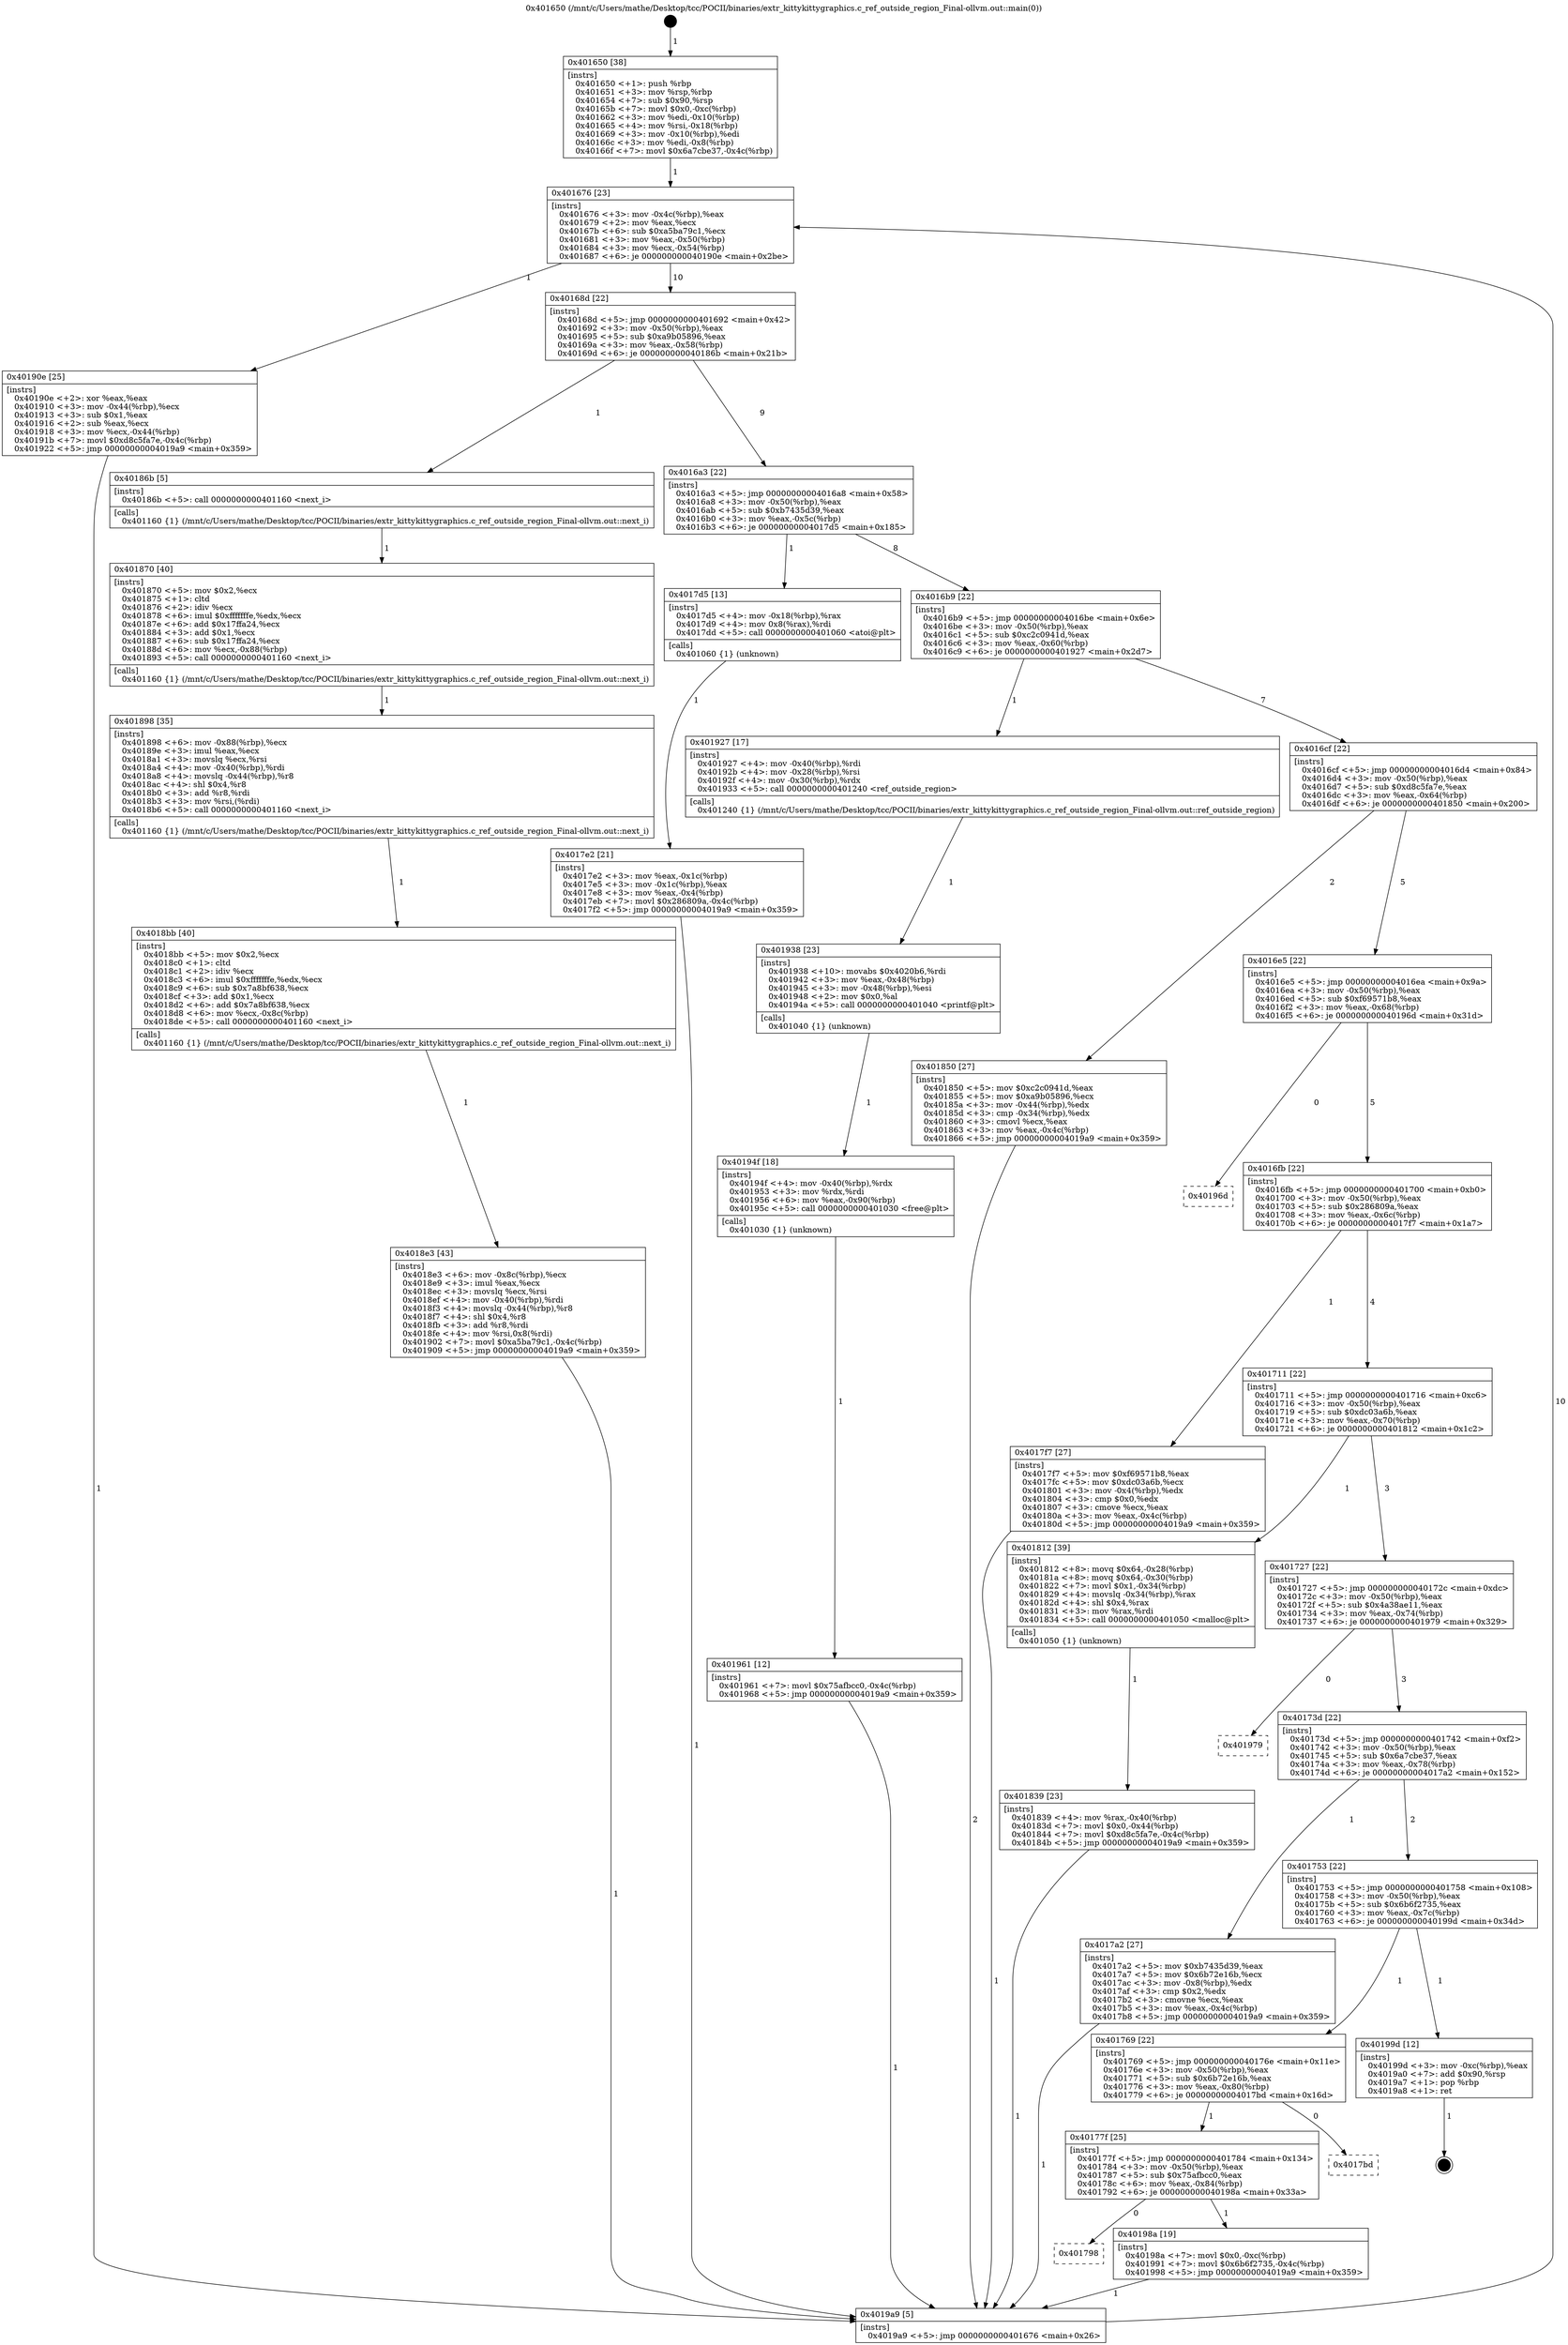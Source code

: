 digraph "0x401650" {
  label = "0x401650 (/mnt/c/Users/mathe/Desktop/tcc/POCII/binaries/extr_kittykittygraphics.c_ref_outside_region_Final-ollvm.out::main(0))"
  labelloc = "t"
  node[shape=record]

  Entry [label="",width=0.3,height=0.3,shape=circle,fillcolor=black,style=filled]
  "0x401676" [label="{
     0x401676 [23]\l
     | [instrs]\l
     &nbsp;&nbsp;0x401676 \<+3\>: mov -0x4c(%rbp),%eax\l
     &nbsp;&nbsp;0x401679 \<+2\>: mov %eax,%ecx\l
     &nbsp;&nbsp;0x40167b \<+6\>: sub $0xa5ba79c1,%ecx\l
     &nbsp;&nbsp;0x401681 \<+3\>: mov %eax,-0x50(%rbp)\l
     &nbsp;&nbsp;0x401684 \<+3\>: mov %ecx,-0x54(%rbp)\l
     &nbsp;&nbsp;0x401687 \<+6\>: je 000000000040190e \<main+0x2be\>\l
  }"]
  "0x40190e" [label="{
     0x40190e [25]\l
     | [instrs]\l
     &nbsp;&nbsp;0x40190e \<+2\>: xor %eax,%eax\l
     &nbsp;&nbsp;0x401910 \<+3\>: mov -0x44(%rbp),%ecx\l
     &nbsp;&nbsp;0x401913 \<+3\>: sub $0x1,%eax\l
     &nbsp;&nbsp;0x401916 \<+2\>: sub %eax,%ecx\l
     &nbsp;&nbsp;0x401918 \<+3\>: mov %ecx,-0x44(%rbp)\l
     &nbsp;&nbsp;0x40191b \<+7\>: movl $0xd8c5fa7e,-0x4c(%rbp)\l
     &nbsp;&nbsp;0x401922 \<+5\>: jmp 00000000004019a9 \<main+0x359\>\l
  }"]
  "0x40168d" [label="{
     0x40168d [22]\l
     | [instrs]\l
     &nbsp;&nbsp;0x40168d \<+5\>: jmp 0000000000401692 \<main+0x42\>\l
     &nbsp;&nbsp;0x401692 \<+3\>: mov -0x50(%rbp),%eax\l
     &nbsp;&nbsp;0x401695 \<+5\>: sub $0xa9b05896,%eax\l
     &nbsp;&nbsp;0x40169a \<+3\>: mov %eax,-0x58(%rbp)\l
     &nbsp;&nbsp;0x40169d \<+6\>: je 000000000040186b \<main+0x21b\>\l
  }"]
  Exit [label="",width=0.3,height=0.3,shape=circle,fillcolor=black,style=filled,peripheries=2]
  "0x40186b" [label="{
     0x40186b [5]\l
     | [instrs]\l
     &nbsp;&nbsp;0x40186b \<+5\>: call 0000000000401160 \<next_i\>\l
     | [calls]\l
     &nbsp;&nbsp;0x401160 \{1\} (/mnt/c/Users/mathe/Desktop/tcc/POCII/binaries/extr_kittykittygraphics.c_ref_outside_region_Final-ollvm.out::next_i)\l
  }"]
  "0x4016a3" [label="{
     0x4016a3 [22]\l
     | [instrs]\l
     &nbsp;&nbsp;0x4016a3 \<+5\>: jmp 00000000004016a8 \<main+0x58\>\l
     &nbsp;&nbsp;0x4016a8 \<+3\>: mov -0x50(%rbp),%eax\l
     &nbsp;&nbsp;0x4016ab \<+5\>: sub $0xb7435d39,%eax\l
     &nbsp;&nbsp;0x4016b0 \<+3\>: mov %eax,-0x5c(%rbp)\l
     &nbsp;&nbsp;0x4016b3 \<+6\>: je 00000000004017d5 \<main+0x185\>\l
  }"]
  "0x401798" [label="{
     0x401798\l
  }", style=dashed]
  "0x4017d5" [label="{
     0x4017d5 [13]\l
     | [instrs]\l
     &nbsp;&nbsp;0x4017d5 \<+4\>: mov -0x18(%rbp),%rax\l
     &nbsp;&nbsp;0x4017d9 \<+4\>: mov 0x8(%rax),%rdi\l
     &nbsp;&nbsp;0x4017dd \<+5\>: call 0000000000401060 \<atoi@plt\>\l
     | [calls]\l
     &nbsp;&nbsp;0x401060 \{1\} (unknown)\l
  }"]
  "0x4016b9" [label="{
     0x4016b9 [22]\l
     | [instrs]\l
     &nbsp;&nbsp;0x4016b9 \<+5\>: jmp 00000000004016be \<main+0x6e\>\l
     &nbsp;&nbsp;0x4016be \<+3\>: mov -0x50(%rbp),%eax\l
     &nbsp;&nbsp;0x4016c1 \<+5\>: sub $0xc2c0941d,%eax\l
     &nbsp;&nbsp;0x4016c6 \<+3\>: mov %eax,-0x60(%rbp)\l
     &nbsp;&nbsp;0x4016c9 \<+6\>: je 0000000000401927 \<main+0x2d7\>\l
  }"]
  "0x40198a" [label="{
     0x40198a [19]\l
     | [instrs]\l
     &nbsp;&nbsp;0x40198a \<+7\>: movl $0x0,-0xc(%rbp)\l
     &nbsp;&nbsp;0x401991 \<+7\>: movl $0x6b6f2735,-0x4c(%rbp)\l
     &nbsp;&nbsp;0x401998 \<+5\>: jmp 00000000004019a9 \<main+0x359\>\l
  }"]
  "0x401927" [label="{
     0x401927 [17]\l
     | [instrs]\l
     &nbsp;&nbsp;0x401927 \<+4\>: mov -0x40(%rbp),%rdi\l
     &nbsp;&nbsp;0x40192b \<+4\>: mov -0x28(%rbp),%rsi\l
     &nbsp;&nbsp;0x40192f \<+4\>: mov -0x30(%rbp),%rdx\l
     &nbsp;&nbsp;0x401933 \<+5\>: call 0000000000401240 \<ref_outside_region\>\l
     | [calls]\l
     &nbsp;&nbsp;0x401240 \{1\} (/mnt/c/Users/mathe/Desktop/tcc/POCII/binaries/extr_kittykittygraphics.c_ref_outside_region_Final-ollvm.out::ref_outside_region)\l
  }"]
  "0x4016cf" [label="{
     0x4016cf [22]\l
     | [instrs]\l
     &nbsp;&nbsp;0x4016cf \<+5\>: jmp 00000000004016d4 \<main+0x84\>\l
     &nbsp;&nbsp;0x4016d4 \<+3\>: mov -0x50(%rbp),%eax\l
     &nbsp;&nbsp;0x4016d7 \<+5\>: sub $0xd8c5fa7e,%eax\l
     &nbsp;&nbsp;0x4016dc \<+3\>: mov %eax,-0x64(%rbp)\l
     &nbsp;&nbsp;0x4016df \<+6\>: je 0000000000401850 \<main+0x200\>\l
  }"]
  "0x40177f" [label="{
     0x40177f [25]\l
     | [instrs]\l
     &nbsp;&nbsp;0x40177f \<+5\>: jmp 0000000000401784 \<main+0x134\>\l
     &nbsp;&nbsp;0x401784 \<+3\>: mov -0x50(%rbp),%eax\l
     &nbsp;&nbsp;0x401787 \<+5\>: sub $0x75afbcc0,%eax\l
     &nbsp;&nbsp;0x40178c \<+6\>: mov %eax,-0x84(%rbp)\l
     &nbsp;&nbsp;0x401792 \<+6\>: je 000000000040198a \<main+0x33a\>\l
  }"]
  "0x401850" [label="{
     0x401850 [27]\l
     | [instrs]\l
     &nbsp;&nbsp;0x401850 \<+5\>: mov $0xc2c0941d,%eax\l
     &nbsp;&nbsp;0x401855 \<+5\>: mov $0xa9b05896,%ecx\l
     &nbsp;&nbsp;0x40185a \<+3\>: mov -0x44(%rbp),%edx\l
     &nbsp;&nbsp;0x40185d \<+3\>: cmp -0x34(%rbp),%edx\l
     &nbsp;&nbsp;0x401860 \<+3\>: cmovl %ecx,%eax\l
     &nbsp;&nbsp;0x401863 \<+3\>: mov %eax,-0x4c(%rbp)\l
     &nbsp;&nbsp;0x401866 \<+5\>: jmp 00000000004019a9 \<main+0x359\>\l
  }"]
  "0x4016e5" [label="{
     0x4016e5 [22]\l
     | [instrs]\l
     &nbsp;&nbsp;0x4016e5 \<+5\>: jmp 00000000004016ea \<main+0x9a\>\l
     &nbsp;&nbsp;0x4016ea \<+3\>: mov -0x50(%rbp),%eax\l
     &nbsp;&nbsp;0x4016ed \<+5\>: sub $0xf69571b8,%eax\l
     &nbsp;&nbsp;0x4016f2 \<+3\>: mov %eax,-0x68(%rbp)\l
     &nbsp;&nbsp;0x4016f5 \<+6\>: je 000000000040196d \<main+0x31d\>\l
  }"]
  "0x4017bd" [label="{
     0x4017bd\l
  }", style=dashed]
  "0x40196d" [label="{
     0x40196d\l
  }", style=dashed]
  "0x4016fb" [label="{
     0x4016fb [22]\l
     | [instrs]\l
     &nbsp;&nbsp;0x4016fb \<+5\>: jmp 0000000000401700 \<main+0xb0\>\l
     &nbsp;&nbsp;0x401700 \<+3\>: mov -0x50(%rbp),%eax\l
     &nbsp;&nbsp;0x401703 \<+5\>: sub $0x286809a,%eax\l
     &nbsp;&nbsp;0x401708 \<+3\>: mov %eax,-0x6c(%rbp)\l
     &nbsp;&nbsp;0x40170b \<+6\>: je 00000000004017f7 \<main+0x1a7\>\l
  }"]
  "0x401769" [label="{
     0x401769 [22]\l
     | [instrs]\l
     &nbsp;&nbsp;0x401769 \<+5\>: jmp 000000000040176e \<main+0x11e\>\l
     &nbsp;&nbsp;0x40176e \<+3\>: mov -0x50(%rbp),%eax\l
     &nbsp;&nbsp;0x401771 \<+5\>: sub $0x6b72e16b,%eax\l
     &nbsp;&nbsp;0x401776 \<+3\>: mov %eax,-0x80(%rbp)\l
     &nbsp;&nbsp;0x401779 \<+6\>: je 00000000004017bd \<main+0x16d\>\l
  }"]
  "0x4017f7" [label="{
     0x4017f7 [27]\l
     | [instrs]\l
     &nbsp;&nbsp;0x4017f7 \<+5\>: mov $0xf69571b8,%eax\l
     &nbsp;&nbsp;0x4017fc \<+5\>: mov $0xdc03a6b,%ecx\l
     &nbsp;&nbsp;0x401801 \<+3\>: mov -0x4(%rbp),%edx\l
     &nbsp;&nbsp;0x401804 \<+3\>: cmp $0x0,%edx\l
     &nbsp;&nbsp;0x401807 \<+3\>: cmove %ecx,%eax\l
     &nbsp;&nbsp;0x40180a \<+3\>: mov %eax,-0x4c(%rbp)\l
     &nbsp;&nbsp;0x40180d \<+5\>: jmp 00000000004019a9 \<main+0x359\>\l
  }"]
  "0x401711" [label="{
     0x401711 [22]\l
     | [instrs]\l
     &nbsp;&nbsp;0x401711 \<+5\>: jmp 0000000000401716 \<main+0xc6\>\l
     &nbsp;&nbsp;0x401716 \<+3\>: mov -0x50(%rbp),%eax\l
     &nbsp;&nbsp;0x401719 \<+5\>: sub $0xdc03a6b,%eax\l
     &nbsp;&nbsp;0x40171e \<+3\>: mov %eax,-0x70(%rbp)\l
     &nbsp;&nbsp;0x401721 \<+6\>: je 0000000000401812 \<main+0x1c2\>\l
  }"]
  "0x40199d" [label="{
     0x40199d [12]\l
     | [instrs]\l
     &nbsp;&nbsp;0x40199d \<+3\>: mov -0xc(%rbp),%eax\l
     &nbsp;&nbsp;0x4019a0 \<+7\>: add $0x90,%rsp\l
     &nbsp;&nbsp;0x4019a7 \<+1\>: pop %rbp\l
     &nbsp;&nbsp;0x4019a8 \<+1\>: ret\l
  }"]
  "0x401812" [label="{
     0x401812 [39]\l
     | [instrs]\l
     &nbsp;&nbsp;0x401812 \<+8\>: movq $0x64,-0x28(%rbp)\l
     &nbsp;&nbsp;0x40181a \<+8\>: movq $0x64,-0x30(%rbp)\l
     &nbsp;&nbsp;0x401822 \<+7\>: movl $0x1,-0x34(%rbp)\l
     &nbsp;&nbsp;0x401829 \<+4\>: movslq -0x34(%rbp),%rax\l
     &nbsp;&nbsp;0x40182d \<+4\>: shl $0x4,%rax\l
     &nbsp;&nbsp;0x401831 \<+3\>: mov %rax,%rdi\l
     &nbsp;&nbsp;0x401834 \<+5\>: call 0000000000401050 \<malloc@plt\>\l
     | [calls]\l
     &nbsp;&nbsp;0x401050 \{1\} (unknown)\l
  }"]
  "0x401727" [label="{
     0x401727 [22]\l
     | [instrs]\l
     &nbsp;&nbsp;0x401727 \<+5\>: jmp 000000000040172c \<main+0xdc\>\l
     &nbsp;&nbsp;0x40172c \<+3\>: mov -0x50(%rbp),%eax\l
     &nbsp;&nbsp;0x40172f \<+5\>: sub $0x4a38ae11,%eax\l
     &nbsp;&nbsp;0x401734 \<+3\>: mov %eax,-0x74(%rbp)\l
     &nbsp;&nbsp;0x401737 \<+6\>: je 0000000000401979 \<main+0x329\>\l
  }"]
  "0x401961" [label="{
     0x401961 [12]\l
     | [instrs]\l
     &nbsp;&nbsp;0x401961 \<+7\>: movl $0x75afbcc0,-0x4c(%rbp)\l
     &nbsp;&nbsp;0x401968 \<+5\>: jmp 00000000004019a9 \<main+0x359\>\l
  }"]
  "0x401979" [label="{
     0x401979\l
  }", style=dashed]
  "0x40173d" [label="{
     0x40173d [22]\l
     | [instrs]\l
     &nbsp;&nbsp;0x40173d \<+5\>: jmp 0000000000401742 \<main+0xf2\>\l
     &nbsp;&nbsp;0x401742 \<+3\>: mov -0x50(%rbp),%eax\l
     &nbsp;&nbsp;0x401745 \<+5\>: sub $0x6a7cbe37,%eax\l
     &nbsp;&nbsp;0x40174a \<+3\>: mov %eax,-0x78(%rbp)\l
     &nbsp;&nbsp;0x40174d \<+6\>: je 00000000004017a2 \<main+0x152\>\l
  }"]
  "0x40194f" [label="{
     0x40194f [18]\l
     | [instrs]\l
     &nbsp;&nbsp;0x40194f \<+4\>: mov -0x40(%rbp),%rdx\l
     &nbsp;&nbsp;0x401953 \<+3\>: mov %rdx,%rdi\l
     &nbsp;&nbsp;0x401956 \<+6\>: mov %eax,-0x90(%rbp)\l
     &nbsp;&nbsp;0x40195c \<+5\>: call 0000000000401030 \<free@plt\>\l
     | [calls]\l
     &nbsp;&nbsp;0x401030 \{1\} (unknown)\l
  }"]
  "0x4017a2" [label="{
     0x4017a2 [27]\l
     | [instrs]\l
     &nbsp;&nbsp;0x4017a2 \<+5\>: mov $0xb7435d39,%eax\l
     &nbsp;&nbsp;0x4017a7 \<+5\>: mov $0x6b72e16b,%ecx\l
     &nbsp;&nbsp;0x4017ac \<+3\>: mov -0x8(%rbp),%edx\l
     &nbsp;&nbsp;0x4017af \<+3\>: cmp $0x2,%edx\l
     &nbsp;&nbsp;0x4017b2 \<+3\>: cmovne %ecx,%eax\l
     &nbsp;&nbsp;0x4017b5 \<+3\>: mov %eax,-0x4c(%rbp)\l
     &nbsp;&nbsp;0x4017b8 \<+5\>: jmp 00000000004019a9 \<main+0x359\>\l
  }"]
  "0x401753" [label="{
     0x401753 [22]\l
     | [instrs]\l
     &nbsp;&nbsp;0x401753 \<+5\>: jmp 0000000000401758 \<main+0x108\>\l
     &nbsp;&nbsp;0x401758 \<+3\>: mov -0x50(%rbp),%eax\l
     &nbsp;&nbsp;0x40175b \<+5\>: sub $0x6b6f2735,%eax\l
     &nbsp;&nbsp;0x401760 \<+3\>: mov %eax,-0x7c(%rbp)\l
     &nbsp;&nbsp;0x401763 \<+6\>: je 000000000040199d \<main+0x34d\>\l
  }"]
  "0x4019a9" [label="{
     0x4019a9 [5]\l
     | [instrs]\l
     &nbsp;&nbsp;0x4019a9 \<+5\>: jmp 0000000000401676 \<main+0x26\>\l
  }"]
  "0x401650" [label="{
     0x401650 [38]\l
     | [instrs]\l
     &nbsp;&nbsp;0x401650 \<+1\>: push %rbp\l
     &nbsp;&nbsp;0x401651 \<+3\>: mov %rsp,%rbp\l
     &nbsp;&nbsp;0x401654 \<+7\>: sub $0x90,%rsp\l
     &nbsp;&nbsp;0x40165b \<+7\>: movl $0x0,-0xc(%rbp)\l
     &nbsp;&nbsp;0x401662 \<+3\>: mov %edi,-0x10(%rbp)\l
     &nbsp;&nbsp;0x401665 \<+4\>: mov %rsi,-0x18(%rbp)\l
     &nbsp;&nbsp;0x401669 \<+3\>: mov -0x10(%rbp),%edi\l
     &nbsp;&nbsp;0x40166c \<+3\>: mov %edi,-0x8(%rbp)\l
     &nbsp;&nbsp;0x40166f \<+7\>: movl $0x6a7cbe37,-0x4c(%rbp)\l
  }"]
  "0x4017e2" [label="{
     0x4017e2 [21]\l
     | [instrs]\l
     &nbsp;&nbsp;0x4017e2 \<+3\>: mov %eax,-0x1c(%rbp)\l
     &nbsp;&nbsp;0x4017e5 \<+3\>: mov -0x1c(%rbp),%eax\l
     &nbsp;&nbsp;0x4017e8 \<+3\>: mov %eax,-0x4(%rbp)\l
     &nbsp;&nbsp;0x4017eb \<+7\>: movl $0x286809a,-0x4c(%rbp)\l
     &nbsp;&nbsp;0x4017f2 \<+5\>: jmp 00000000004019a9 \<main+0x359\>\l
  }"]
  "0x401839" [label="{
     0x401839 [23]\l
     | [instrs]\l
     &nbsp;&nbsp;0x401839 \<+4\>: mov %rax,-0x40(%rbp)\l
     &nbsp;&nbsp;0x40183d \<+7\>: movl $0x0,-0x44(%rbp)\l
     &nbsp;&nbsp;0x401844 \<+7\>: movl $0xd8c5fa7e,-0x4c(%rbp)\l
     &nbsp;&nbsp;0x40184b \<+5\>: jmp 00000000004019a9 \<main+0x359\>\l
  }"]
  "0x401870" [label="{
     0x401870 [40]\l
     | [instrs]\l
     &nbsp;&nbsp;0x401870 \<+5\>: mov $0x2,%ecx\l
     &nbsp;&nbsp;0x401875 \<+1\>: cltd\l
     &nbsp;&nbsp;0x401876 \<+2\>: idiv %ecx\l
     &nbsp;&nbsp;0x401878 \<+6\>: imul $0xfffffffe,%edx,%ecx\l
     &nbsp;&nbsp;0x40187e \<+6\>: add $0x17ffa24,%ecx\l
     &nbsp;&nbsp;0x401884 \<+3\>: add $0x1,%ecx\l
     &nbsp;&nbsp;0x401887 \<+6\>: sub $0x17ffa24,%ecx\l
     &nbsp;&nbsp;0x40188d \<+6\>: mov %ecx,-0x88(%rbp)\l
     &nbsp;&nbsp;0x401893 \<+5\>: call 0000000000401160 \<next_i\>\l
     | [calls]\l
     &nbsp;&nbsp;0x401160 \{1\} (/mnt/c/Users/mathe/Desktop/tcc/POCII/binaries/extr_kittykittygraphics.c_ref_outside_region_Final-ollvm.out::next_i)\l
  }"]
  "0x401898" [label="{
     0x401898 [35]\l
     | [instrs]\l
     &nbsp;&nbsp;0x401898 \<+6\>: mov -0x88(%rbp),%ecx\l
     &nbsp;&nbsp;0x40189e \<+3\>: imul %eax,%ecx\l
     &nbsp;&nbsp;0x4018a1 \<+3\>: movslq %ecx,%rsi\l
     &nbsp;&nbsp;0x4018a4 \<+4\>: mov -0x40(%rbp),%rdi\l
     &nbsp;&nbsp;0x4018a8 \<+4\>: movslq -0x44(%rbp),%r8\l
     &nbsp;&nbsp;0x4018ac \<+4\>: shl $0x4,%r8\l
     &nbsp;&nbsp;0x4018b0 \<+3\>: add %r8,%rdi\l
     &nbsp;&nbsp;0x4018b3 \<+3\>: mov %rsi,(%rdi)\l
     &nbsp;&nbsp;0x4018b6 \<+5\>: call 0000000000401160 \<next_i\>\l
     | [calls]\l
     &nbsp;&nbsp;0x401160 \{1\} (/mnt/c/Users/mathe/Desktop/tcc/POCII/binaries/extr_kittykittygraphics.c_ref_outside_region_Final-ollvm.out::next_i)\l
  }"]
  "0x4018bb" [label="{
     0x4018bb [40]\l
     | [instrs]\l
     &nbsp;&nbsp;0x4018bb \<+5\>: mov $0x2,%ecx\l
     &nbsp;&nbsp;0x4018c0 \<+1\>: cltd\l
     &nbsp;&nbsp;0x4018c1 \<+2\>: idiv %ecx\l
     &nbsp;&nbsp;0x4018c3 \<+6\>: imul $0xfffffffe,%edx,%ecx\l
     &nbsp;&nbsp;0x4018c9 \<+6\>: sub $0x7a8bf638,%ecx\l
     &nbsp;&nbsp;0x4018cf \<+3\>: add $0x1,%ecx\l
     &nbsp;&nbsp;0x4018d2 \<+6\>: add $0x7a8bf638,%ecx\l
     &nbsp;&nbsp;0x4018d8 \<+6\>: mov %ecx,-0x8c(%rbp)\l
     &nbsp;&nbsp;0x4018de \<+5\>: call 0000000000401160 \<next_i\>\l
     | [calls]\l
     &nbsp;&nbsp;0x401160 \{1\} (/mnt/c/Users/mathe/Desktop/tcc/POCII/binaries/extr_kittykittygraphics.c_ref_outside_region_Final-ollvm.out::next_i)\l
  }"]
  "0x4018e3" [label="{
     0x4018e3 [43]\l
     | [instrs]\l
     &nbsp;&nbsp;0x4018e3 \<+6\>: mov -0x8c(%rbp),%ecx\l
     &nbsp;&nbsp;0x4018e9 \<+3\>: imul %eax,%ecx\l
     &nbsp;&nbsp;0x4018ec \<+3\>: movslq %ecx,%rsi\l
     &nbsp;&nbsp;0x4018ef \<+4\>: mov -0x40(%rbp),%rdi\l
     &nbsp;&nbsp;0x4018f3 \<+4\>: movslq -0x44(%rbp),%r8\l
     &nbsp;&nbsp;0x4018f7 \<+4\>: shl $0x4,%r8\l
     &nbsp;&nbsp;0x4018fb \<+3\>: add %r8,%rdi\l
     &nbsp;&nbsp;0x4018fe \<+4\>: mov %rsi,0x8(%rdi)\l
     &nbsp;&nbsp;0x401902 \<+7\>: movl $0xa5ba79c1,-0x4c(%rbp)\l
     &nbsp;&nbsp;0x401909 \<+5\>: jmp 00000000004019a9 \<main+0x359\>\l
  }"]
  "0x401938" [label="{
     0x401938 [23]\l
     | [instrs]\l
     &nbsp;&nbsp;0x401938 \<+10\>: movabs $0x4020b6,%rdi\l
     &nbsp;&nbsp;0x401942 \<+3\>: mov %eax,-0x48(%rbp)\l
     &nbsp;&nbsp;0x401945 \<+3\>: mov -0x48(%rbp),%esi\l
     &nbsp;&nbsp;0x401948 \<+2\>: mov $0x0,%al\l
     &nbsp;&nbsp;0x40194a \<+5\>: call 0000000000401040 \<printf@plt\>\l
     | [calls]\l
     &nbsp;&nbsp;0x401040 \{1\} (unknown)\l
  }"]
  Entry -> "0x401650" [label=" 1"]
  "0x401676" -> "0x40190e" [label=" 1"]
  "0x401676" -> "0x40168d" [label=" 10"]
  "0x40199d" -> Exit [label=" 1"]
  "0x40168d" -> "0x40186b" [label=" 1"]
  "0x40168d" -> "0x4016a3" [label=" 9"]
  "0x40198a" -> "0x4019a9" [label=" 1"]
  "0x4016a3" -> "0x4017d5" [label=" 1"]
  "0x4016a3" -> "0x4016b9" [label=" 8"]
  "0x40177f" -> "0x401798" [label=" 0"]
  "0x4016b9" -> "0x401927" [label=" 1"]
  "0x4016b9" -> "0x4016cf" [label=" 7"]
  "0x40177f" -> "0x40198a" [label=" 1"]
  "0x4016cf" -> "0x401850" [label=" 2"]
  "0x4016cf" -> "0x4016e5" [label=" 5"]
  "0x401769" -> "0x40177f" [label=" 1"]
  "0x4016e5" -> "0x40196d" [label=" 0"]
  "0x4016e5" -> "0x4016fb" [label=" 5"]
  "0x401769" -> "0x4017bd" [label=" 0"]
  "0x4016fb" -> "0x4017f7" [label=" 1"]
  "0x4016fb" -> "0x401711" [label=" 4"]
  "0x401753" -> "0x401769" [label=" 1"]
  "0x401711" -> "0x401812" [label=" 1"]
  "0x401711" -> "0x401727" [label=" 3"]
  "0x401753" -> "0x40199d" [label=" 1"]
  "0x401727" -> "0x401979" [label=" 0"]
  "0x401727" -> "0x40173d" [label=" 3"]
  "0x401961" -> "0x4019a9" [label=" 1"]
  "0x40173d" -> "0x4017a2" [label=" 1"]
  "0x40173d" -> "0x401753" [label=" 2"]
  "0x4017a2" -> "0x4019a9" [label=" 1"]
  "0x401650" -> "0x401676" [label=" 1"]
  "0x4019a9" -> "0x401676" [label=" 10"]
  "0x4017d5" -> "0x4017e2" [label=" 1"]
  "0x4017e2" -> "0x4019a9" [label=" 1"]
  "0x4017f7" -> "0x4019a9" [label=" 1"]
  "0x401812" -> "0x401839" [label=" 1"]
  "0x401839" -> "0x4019a9" [label=" 1"]
  "0x401850" -> "0x4019a9" [label=" 2"]
  "0x40186b" -> "0x401870" [label=" 1"]
  "0x401870" -> "0x401898" [label=" 1"]
  "0x401898" -> "0x4018bb" [label=" 1"]
  "0x4018bb" -> "0x4018e3" [label=" 1"]
  "0x4018e3" -> "0x4019a9" [label=" 1"]
  "0x40190e" -> "0x4019a9" [label=" 1"]
  "0x401927" -> "0x401938" [label=" 1"]
  "0x401938" -> "0x40194f" [label=" 1"]
  "0x40194f" -> "0x401961" [label=" 1"]
}
